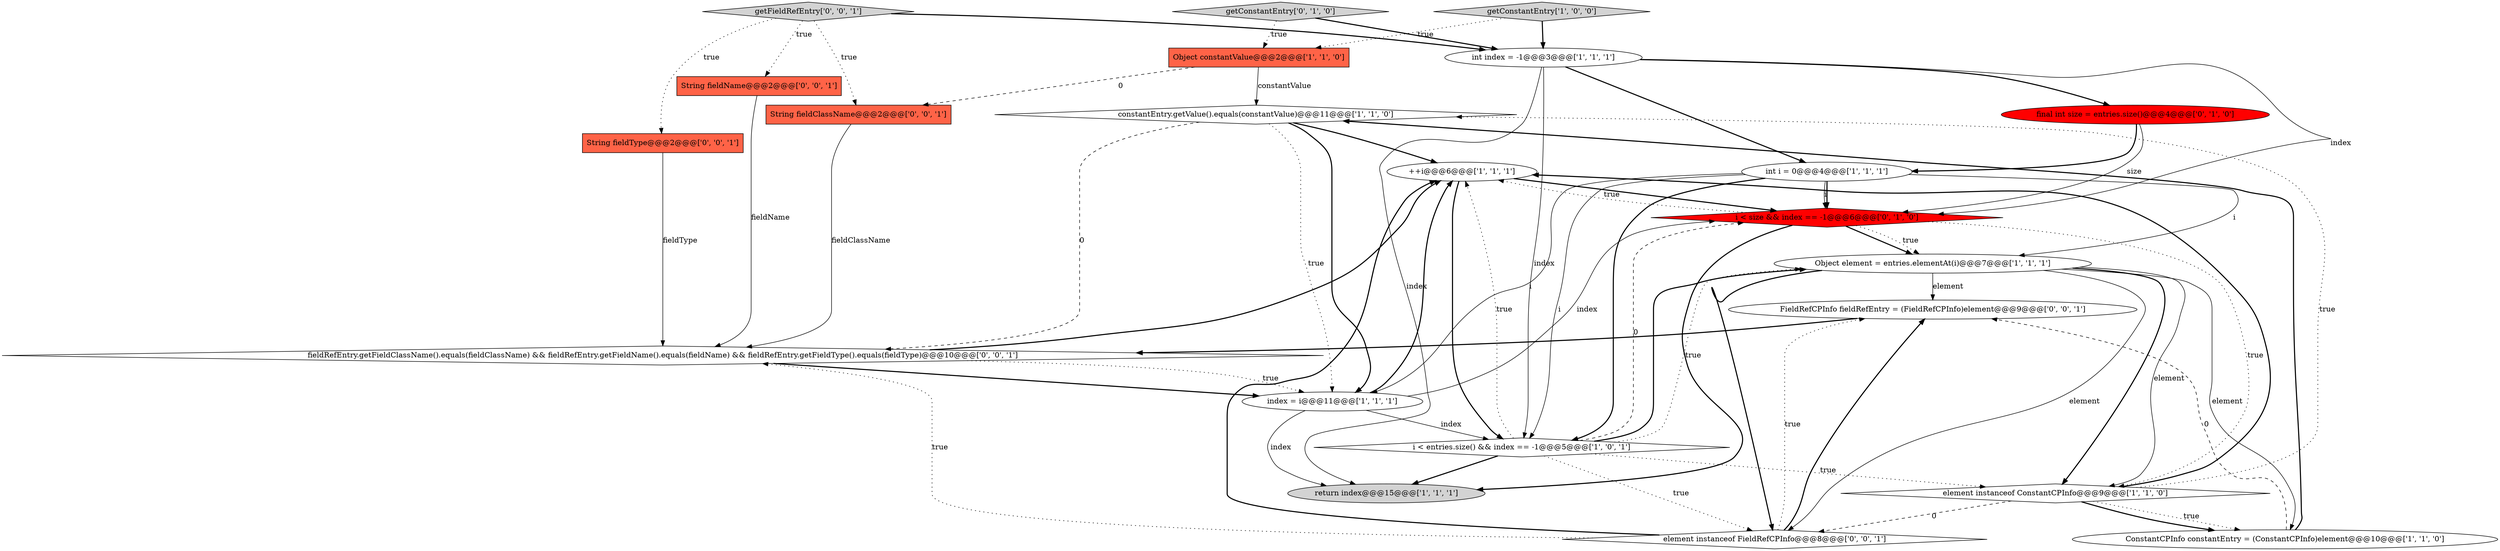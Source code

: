 digraph {
9 [style = filled, label = "constantEntry.getValue().equals(constantValue)@@@11@@@['1', '1', '0']", fillcolor = white, shape = diamond image = "AAA0AAABBB1BBB"];
0 [style = filled, label = "int index = -1@@@3@@@['1', '1', '1']", fillcolor = white, shape = ellipse image = "AAA0AAABBB1BBB"];
11 [style = filled, label = "++i@@@6@@@['1', '1', '1']", fillcolor = white, shape = ellipse image = "AAA0AAABBB1BBB"];
1 [style = filled, label = "Object element = entries.elementAt(i)@@@7@@@['1', '1', '1']", fillcolor = white, shape = ellipse image = "AAA0AAABBB1BBB"];
4 [style = filled, label = "index = i@@@11@@@['1', '1', '1']", fillcolor = white, shape = ellipse image = "AAA0AAABBB1BBB"];
7 [style = filled, label = "int i = 0@@@4@@@['1', '1', '1']", fillcolor = white, shape = ellipse image = "AAA0AAABBB1BBB"];
18 [style = filled, label = "FieldRefCPInfo fieldRefEntry = (FieldRefCPInfo)element@@@9@@@['0', '0', '1']", fillcolor = white, shape = ellipse image = "AAA0AAABBB3BBB"];
21 [style = filled, label = "String fieldClassName@@@2@@@['0', '0', '1']", fillcolor = tomato, shape = box image = "AAA0AAABBB3BBB"];
16 [style = filled, label = "getFieldRefEntry['0', '0', '1']", fillcolor = lightgray, shape = diamond image = "AAA0AAABBB3BBB"];
20 [style = filled, label = "element instanceof FieldRefCPInfo@@@8@@@['0', '0', '1']", fillcolor = white, shape = diamond image = "AAA0AAABBB3BBB"];
10 [style = filled, label = "element instanceof ConstantCPInfo@@@9@@@['1', '1', '0']", fillcolor = white, shape = diamond image = "AAA0AAABBB1BBB"];
6 [style = filled, label = "Object constantValue@@@2@@@['1', '1', '0']", fillcolor = tomato, shape = box image = "AAA0AAABBB1BBB"];
14 [style = filled, label = "final int size = entries.size()@@@4@@@['0', '1', '0']", fillcolor = red, shape = ellipse image = "AAA1AAABBB2BBB"];
12 [style = filled, label = "getConstantEntry['0', '1', '0']", fillcolor = lightgray, shape = diamond image = "AAA0AAABBB2BBB"];
13 [style = filled, label = "i < size && index == -1@@@6@@@['0', '1', '0']", fillcolor = red, shape = diamond image = "AAA1AAABBB2BBB"];
5 [style = filled, label = "i < entries.size() && index == -1@@@5@@@['1', '0', '1']", fillcolor = white, shape = diamond image = "AAA0AAABBB1BBB"];
8 [style = filled, label = "return index@@@15@@@['1', '1', '1']", fillcolor = lightgray, shape = ellipse image = "AAA0AAABBB1BBB"];
19 [style = filled, label = "String fieldName@@@2@@@['0', '0', '1']", fillcolor = tomato, shape = box image = "AAA0AAABBB3BBB"];
17 [style = filled, label = "String fieldType@@@2@@@['0', '0', '1']", fillcolor = tomato, shape = box image = "AAA0AAABBB3BBB"];
3 [style = filled, label = "ConstantCPInfo constantEntry = (ConstantCPInfo)element@@@10@@@['1', '1', '0']", fillcolor = white, shape = ellipse image = "AAA0AAABBB1BBB"];
15 [style = filled, label = "fieldRefEntry.getFieldClassName().equals(fieldClassName) && fieldRefEntry.getFieldName().equals(fieldName) && fieldRefEntry.getFieldType().equals(fieldType)@@@10@@@['0', '0', '1']", fillcolor = white, shape = diamond image = "AAA0AAABBB3BBB"];
2 [style = filled, label = "getConstantEntry['1', '0', '0']", fillcolor = lightgray, shape = diamond image = "AAA0AAABBB1BBB"];
7->13 [style = bold, label=""];
5->13 [style = dashed, label="0"];
16->19 [style = dotted, label="true"];
6->21 [style = dashed, label="0"];
5->8 [style = bold, label=""];
16->0 [style = bold, label=""];
9->11 [style = bold, label=""];
5->10 [style = dotted, label="true"];
0->13 [style = solid, label="index"];
4->5 [style = solid, label="index"];
7->1 [style = solid, label="i"];
4->8 [style = solid, label="index"];
9->4 [style = bold, label=""];
5->1 [style = dotted, label="true"];
1->18 [style = solid, label="element"];
18->15 [style = bold, label=""];
16->17 [style = dotted, label="true"];
3->18 [style = dashed, label="0"];
1->20 [style = bold, label=""];
10->3 [style = dotted, label="true"];
10->3 [style = bold, label=""];
17->15 [style = solid, label="fieldType"];
4->13 [style = solid, label="index"];
19->15 [style = solid, label="fieldName"];
10->9 [style = dotted, label="true"];
13->10 [style = dotted, label="true"];
12->0 [style = bold, label=""];
7->4 [style = solid, label="i"];
1->10 [style = solid, label="element"];
13->1 [style = bold, label=""];
15->4 [style = dotted, label="true"];
14->7 [style = bold, label=""];
0->7 [style = bold, label=""];
7->13 [style = solid, label="i"];
0->8 [style = solid, label="index"];
7->5 [style = solid, label="i"];
3->9 [style = bold, label=""];
20->18 [style = bold, label=""];
5->1 [style = bold, label=""];
11->5 [style = bold, label=""];
13->1 [style = dotted, label="true"];
7->5 [style = bold, label=""];
2->0 [style = bold, label=""];
0->14 [style = bold, label=""];
5->11 [style = dotted, label="true"];
6->9 [style = solid, label="constantValue"];
15->11 [style = bold, label=""];
0->5 [style = solid, label="index"];
12->6 [style = dotted, label="true"];
2->6 [style = dotted, label="true"];
14->13 [style = solid, label="size"];
11->13 [style = bold, label=""];
21->15 [style = solid, label="fieldClassName"];
15->4 [style = bold, label=""];
20->18 [style = dotted, label="true"];
9->4 [style = dotted, label="true"];
13->11 [style = dotted, label="true"];
5->20 [style = dotted, label="true"];
16->21 [style = dotted, label="true"];
10->20 [style = dashed, label="0"];
1->20 [style = solid, label="element"];
13->8 [style = bold, label=""];
4->11 [style = bold, label=""];
1->10 [style = bold, label=""];
20->15 [style = dotted, label="true"];
1->3 [style = solid, label="element"];
9->15 [style = dashed, label="0"];
20->11 [style = bold, label=""];
10->11 [style = bold, label=""];
}
